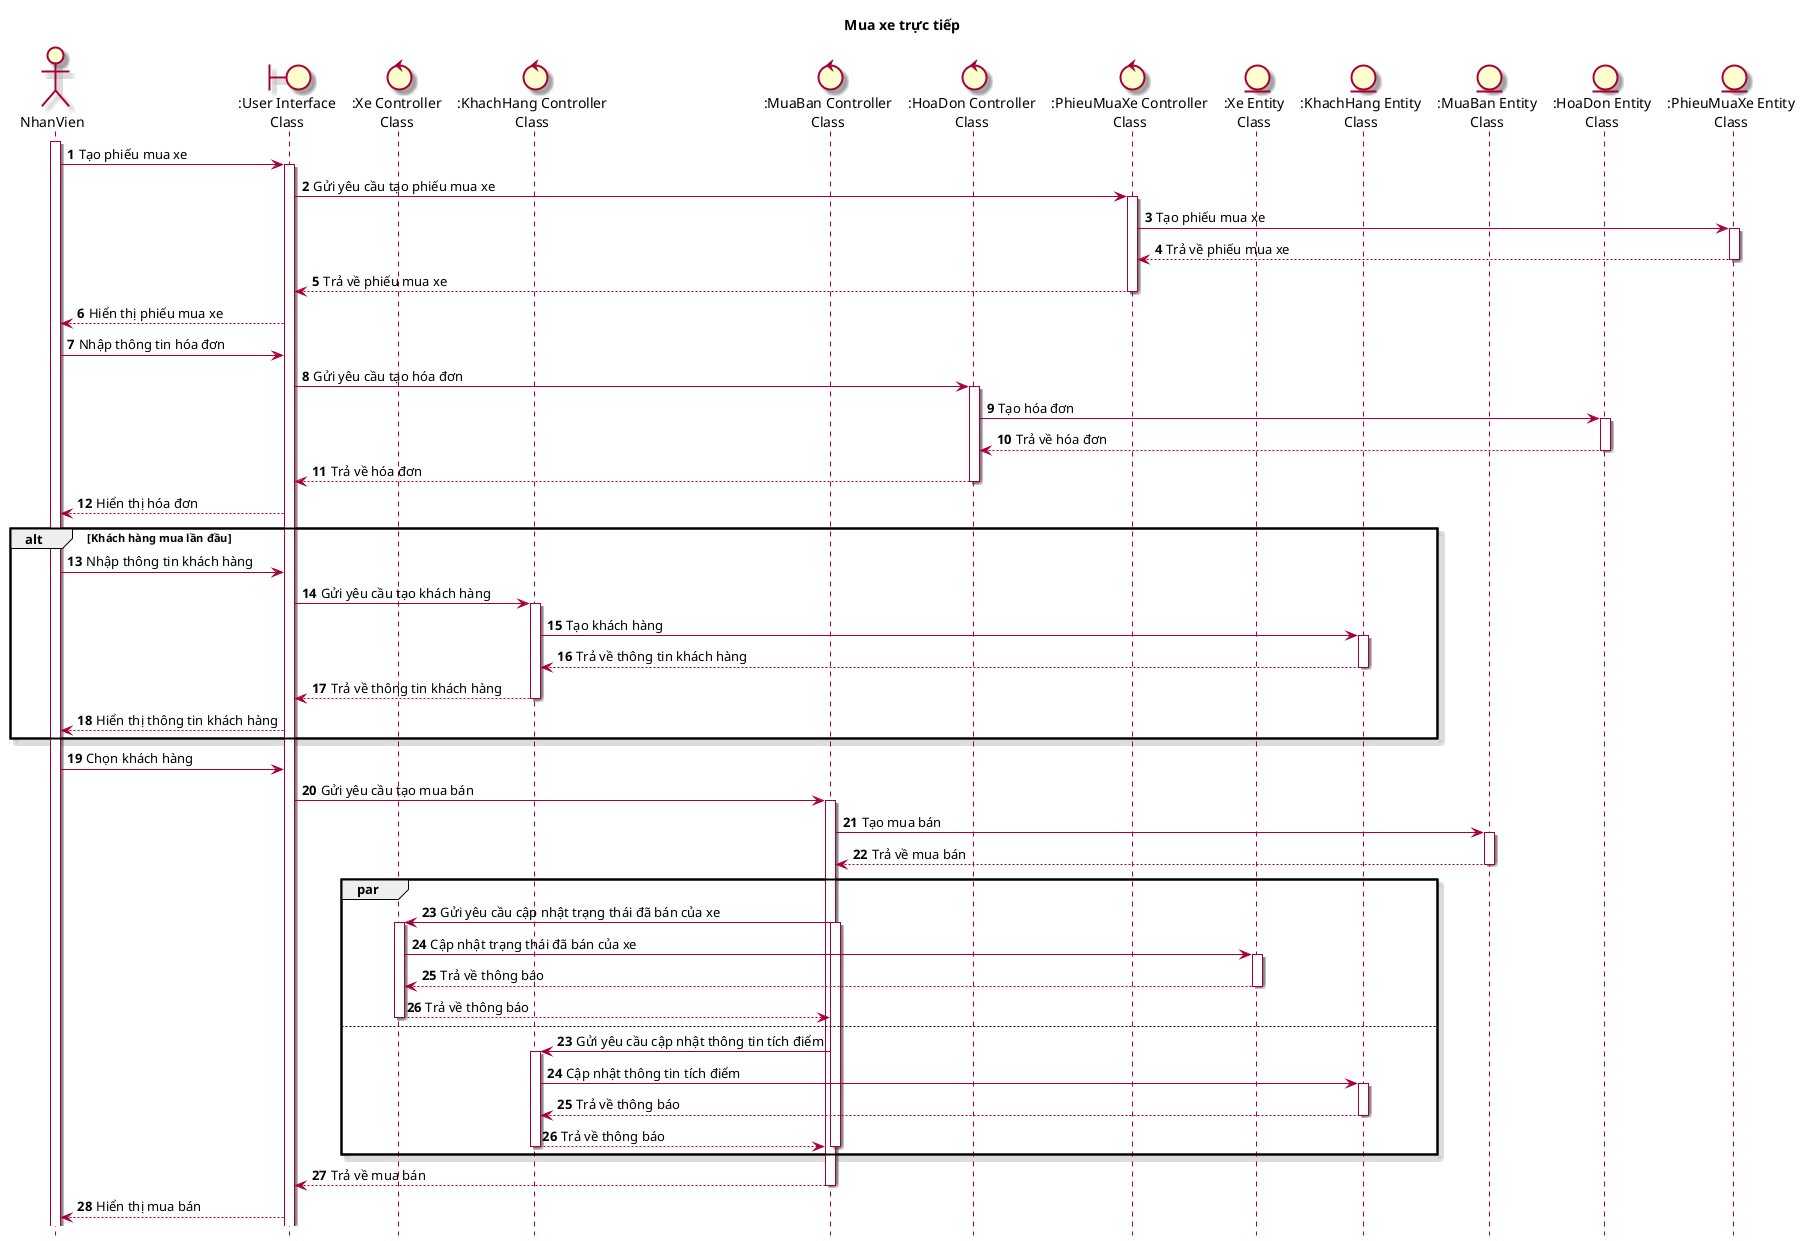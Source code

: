 @startuml SequenceDiagram

skin rose
hide footbox

title Mua xe trực tiếp

actor NhanVien
boundary ":User Interface\nClass" as ui
control ":Xe Controller\nClass" as xeControl
control ":KhachHang Controller\nClass" as khControl
control ":MuaBan Controller\nClass" as mbControl
control ":HoaDon Controller\nClass" as hdControl
control ":PhieuMuaXe Controller\nClass" as pmxControl
entity ":Xe Entity\nClass" as xe
entity ":KhachHang Entity\nClass" as kh
entity ":MuaBan Entity\nClass" as mb
entity ":HoaDon Entity\nClass" as hd
entity ":PhieuMuaXe Entity\nClass" as pmx

autonumber
NhanVien++
NhanVien -> ui++ : Tạo phiếu mua xe
ui -> pmxControl++ : Gửi yêu cầu tạo phiếu mua xe
pmxControl -> pmx++ : Tạo phiếu mua xe
pmx --> pmxControl-- : Trả về phiếu mua xe
pmxControl --> ui-- : Trả về phiếu mua xe
ui --> NhanVien : Hiển thị phiếu mua xe
NhanVien -> ui : Nhập thông tin hóa đơn
ui -> hdControl++ : Gửi yêu cầu tạo hóa đơn
hdControl -> hd++ : Tạo hóa đơn
hd --> hdControl-- : Trả về hóa đơn
hdControl --> ui-- : Trả về hóa đơn
ui --> NhanVien : Hiển thị hóa đơn
alt Khách hàng mua lần đầu
    NhanVien -> ui : Nhập thông tin khách hàng
    ui -> khControl++ : Gửi yêu cầu tạo khách hàng
    khControl -> kh++ : Tạo khách hàng
    kh --> khControl-- : Trả về thông tin khách hàng
    khControl --> ui-- : Trả về thông tin khách hàng
    ui --> NhanVien : Hiển thị thông tin khách hàng
end
NhanVien -> ui : Chọn khách hàng
ui -> mbControl++ : Gửi yêu cầu tạo mua bán
mbControl -> mb++ : Tạo mua bán
mb --> mbControl-- : Trả về mua bán
par
    mbControl -> xeControl++ : Gửi yêu cầu cập nhật trạng thái đã bán của xe
    mbControl++
    xeControl -> xe++ : Cập nhật trạng thái đã bán của xe
    xe --> xeControl-- : Trả về thông báo
    xeControl--> mbControl-- : Trả về thông báo
    else
    autonumber 23
    mbControl -> khControl++ : Gửi yêu cầu cập nhật thông tin tích điểm
    khControl -> kh++ : Cập nhật thông tin tích điểm
    kh --> khControl-- : Trả về thông báo
    khControl--> mbControl-- : Trả về thông báo
    mbControl--
end
mbControl --> ui-- : Trả về mua bán
ui --> NhanVien : Hiển thị mua bán

@enduml